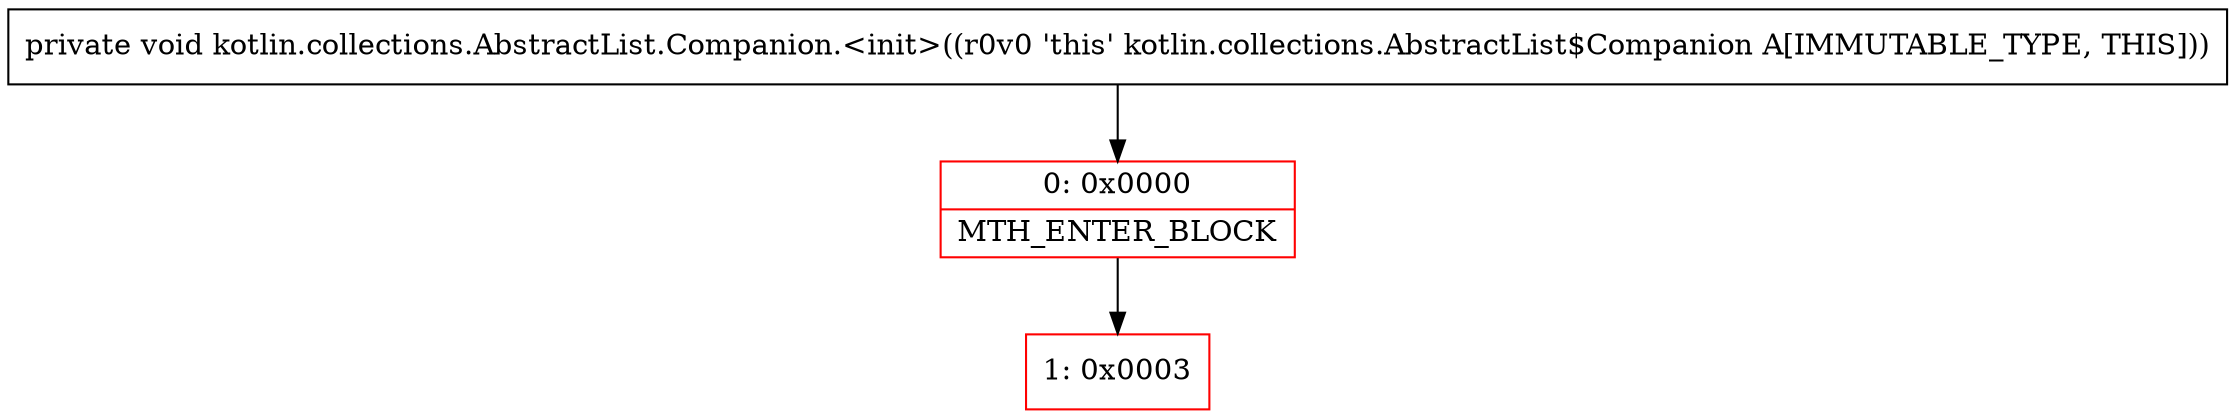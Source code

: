 digraph "CFG forkotlin.collections.AbstractList.Companion.\<init\>()V" {
subgraph cluster_Region_117671836 {
label = "R(0)";
node [shape=record,color=blue];
}
Node_0 [shape=record,color=red,label="{0\:\ 0x0000|MTH_ENTER_BLOCK\l}"];
Node_1 [shape=record,color=red,label="{1\:\ 0x0003}"];
MethodNode[shape=record,label="{private void kotlin.collections.AbstractList.Companion.\<init\>((r0v0 'this' kotlin.collections.AbstractList$Companion A[IMMUTABLE_TYPE, THIS])) }"];
MethodNode -> Node_0;
Node_0 -> Node_1;
}

